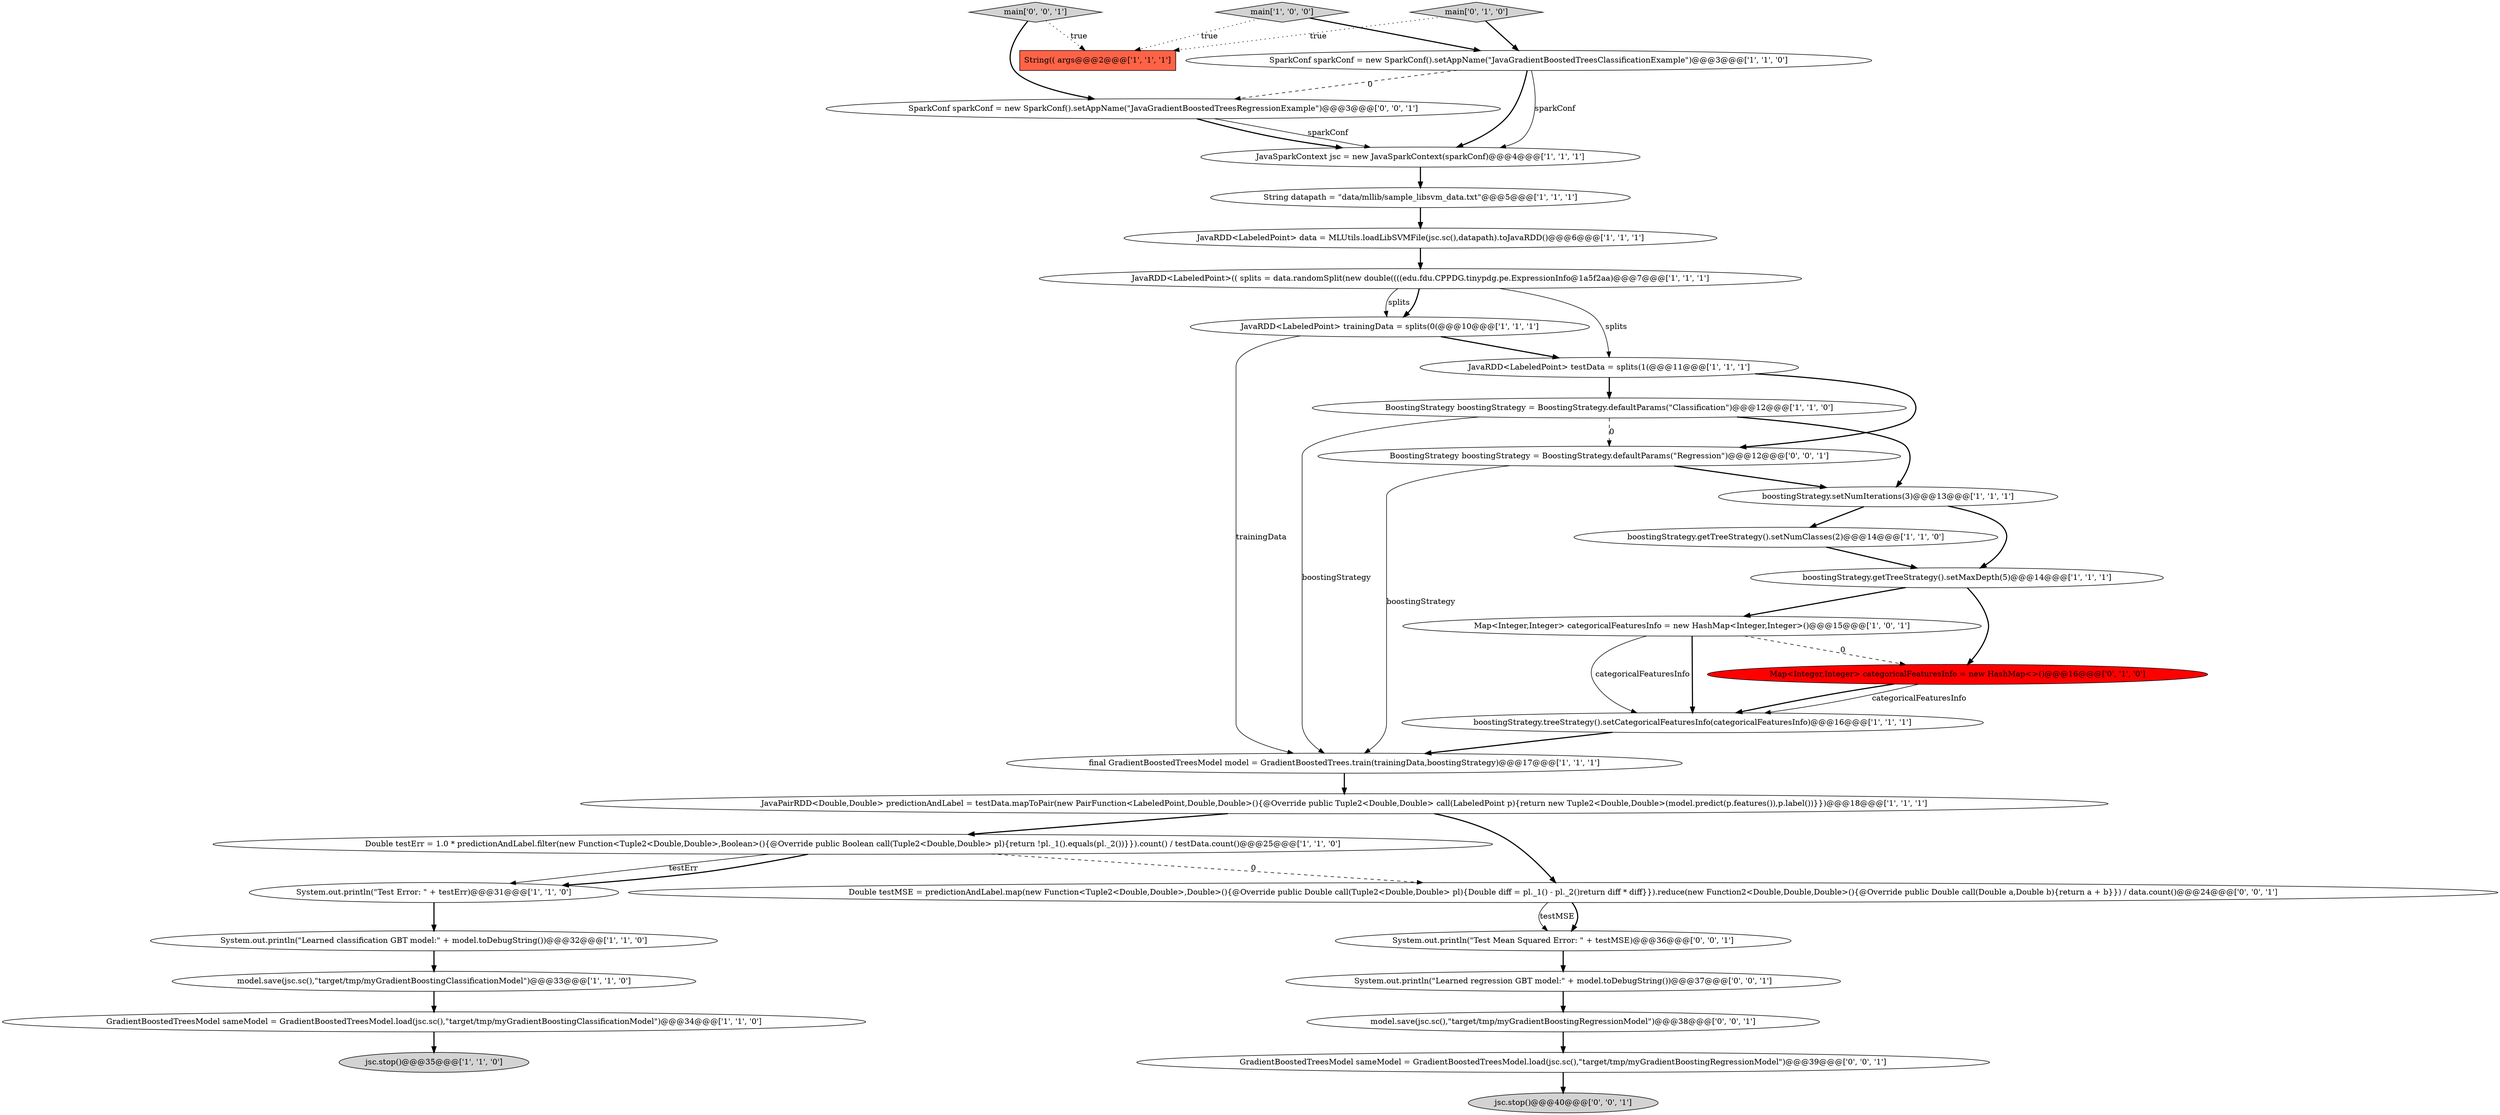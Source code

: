 digraph {
31 [style = filled, label = "main['0', '0', '1']", fillcolor = lightgray, shape = diamond image = "AAA0AAABBB3BBB"];
18 [style = filled, label = "final GradientBoostedTreesModel model = GradientBoostedTrees.train(trainingData,boostingStrategy)@@@17@@@['1', '1', '1']", fillcolor = white, shape = ellipse image = "AAA0AAABBB1BBB"];
28 [style = filled, label = "System.out.println(\"Learned regression GBT model:\" + model.toDebugString())@@@37@@@['0', '0', '1']", fillcolor = white, shape = ellipse image = "AAA0AAABBB3BBB"];
32 [style = filled, label = "jsc.stop()@@@40@@@['0', '0', '1']", fillcolor = lightgray, shape = ellipse image = "AAA0AAABBB3BBB"];
12 [style = filled, label = "jsc.stop()@@@35@@@['1', '1', '0']", fillcolor = lightgray, shape = ellipse image = "AAA0AAABBB1BBB"];
25 [style = filled, label = "SparkConf sparkConf = new SparkConf().setAppName(\"JavaGradientBoostedTreesRegressionExample\")@@@3@@@['0', '0', '1']", fillcolor = white, shape = ellipse image = "AAA0AAABBB3BBB"];
0 [style = filled, label = "boostingStrategy.getTreeStrategy().setNumClasses(2)@@@14@@@['1', '1', '0']", fillcolor = white, shape = ellipse image = "AAA0AAABBB1BBB"];
19 [style = filled, label = "JavaPairRDD<Double,Double> predictionAndLabel = testData.mapToPair(new PairFunction<LabeledPoint,Double,Double>(){@Override public Tuple2<Double,Double> call(LabeledPoint p){return new Tuple2<Double,Double>(model.predict(p.features()),p.label())}})@@@18@@@['1', '1', '1']", fillcolor = white, shape = ellipse image = "AAA0AAABBB1BBB"];
20 [style = filled, label = "Double testErr = 1.0 * predictionAndLabel.filter(new Function<Tuple2<Double,Double>,Boolean>(){@Override public Boolean call(Tuple2<Double,Double> pl){return !pl._1().equals(pl._2())}}).count() / testData.count()@@@25@@@['1', '1', '0']", fillcolor = white, shape = ellipse image = "AAA0AAABBB1BBB"];
7 [style = filled, label = "GradientBoostedTreesModel sameModel = GradientBoostedTreesModel.load(jsc.sc(),\"target/tmp/myGradientBoostingClassificationModel\")@@@34@@@['1', '1', '0']", fillcolor = white, shape = ellipse image = "AAA0AAABBB1BBB"];
10 [style = filled, label = "System.out.println(\"Test Error: \" + testErr)@@@31@@@['1', '1', '0']", fillcolor = white, shape = ellipse image = "AAA0AAABBB1BBB"];
26 [style = filled, label = "System.out.println(\"Test Mean Squared Error: \" + testMSE)@@@36@@@['0', '0', '1']", fillcolor = white, shape = ellipse image = "AAA0AAABBB3BBB"];
23 [style = filled, label = "Map<Integer,Integer> categoricalFeaturesInfo = new HashMap<>()@@@16@@@['0', '1', '0']", fillcolor = red, shape = ellipse image = "AAA1AAABBB2BBB"];
29 [style = filled, label = "model.save(jsc.sc(),\"target/tmp/myGradientBoostingRegressionModel\")@@@38@@@['0', '0', '1']", fillcolor = white, shape = ellipse image = "AAA0AAABBB3BBB"];
1 [style = filled, label = "System.out.println(\"Learned classification GBT model:\" + model.toDebugString())@@@32@@@['1', '1', '0']", fillcolor = white, shape = ellipse image = "AAA0AAABBB1BBB"];
21 [style = filled, label = "SparkConf sparkConf = new SparkConf().setAppName(\"JavaGradientBoostedTreesClassificationExample\")@@@3@@@['1', '1', '0']", fillcolor = white, shape = ellipse image = "AAA0AAABBB1BBB"];
17 [style = filled, label = "JavaRDD<LabeledPoint>(( splits = data.randomSplit(new double((((edu.fdu.CPPDG.tinypdg.pe.ExpressionInfo@1a5f2aa)@@@7@@@['1', '1', '1']", fillcolor = white, shape = ellipse image = "AAA0AAABBB1BBB"];
8 [style = filled, label = "model.save(jsc.sc(),\"target/tmp/myGradientBoostingClassificationModel\")@@@33@@@['1', '1', '0']", fillcolor = white, shape = ellipse image = "AAA0AAABBB1BBB"];
14 [style = filled, label = "String datapath = \"data/mllib/sample_libsvm_data.txt\"@@@5@@@['1', '1', '1']", fillcolor = white, shape = ellipse image = "AAA0AAABBB1BBB"];
4 [style = filled, label = "boostingStrategy.setNumIterations(3)@@@13@@@['1', '1', '1']", fillcolor = white, shape = ellipse image = "AAA0AAABBB1BBB"];
15 [style = filled, label = "JavaRDD<LabeledPoint> trainingData = splits(0(@@@10@@@['1', '1', '1']", fillcolor = white, shape = ellipse image = "AAA0AAABBB1BBB"];
24 [style = filled, label = "main['0', '1', '0']", fillcolor = lightgray, shape = diamond image = "AAA0AAABBB2BBB"];
5 [style = filled, label = "JavaSparkContext jsc = new JavaSparkContext(sparkConf)@@@4@@@['1', '1', '1']", fillcolor = white, shape = ellipse image = "AAA0AAABBB1BBB"];
13 [style = filled, label = "String(( args@@@2@@@['1', '1', '1']", fillcolor = tomato, shape = box image = "AAA0AAABBB1BBB"];
30 [style = filled, label = "GradientBoostedTreesModel sameModel = GradientBoostedTreesModel.load(jsc.sc(),\"target/tmp/myGradientBoostingRegressionModel\")@@@39@@@['0', '0', '1']", fillcolor = white, shape = ellipse image = "AAA0AAABBB3BBB"];
3 [style = filled, label = "main['1', '0', '0']", fillcolor = lightgray, shape = diamond image = "AAA0AAABBB1BBB"];
16 [style = filled, label = "JavaRDD<LabeledPoint> testData = splits(1(@@@11@@@['1', '1', '1']", fillcolor = white, shape = ellipse image = "AAA0AAABBB1BBB"];
2 [style = filled, label = "JavaRDD<LabeledPoint> data = MLUtils.loadLibSVMFile(jsc.sc(),datapath).toJavaRDD()@@@6@@@['1', '1', '1']", fillcolor = white, shape = ellipse image = "AAA0AAABBB1BBB"];
27 [style = filled, label = "BoostingStrategy boostingStrategy = BoostingStrategy.defaultParams(\"Regression\")@@@12@@@['0', '0', '1']", fillcolor = white, shape = ellipse image = "AAA0AAABBB3BBB"];
9 [style = filled, label = "Map<Integer,Integer> categoricalFeaturesInfo = new HashMap<Integer,Integer>()@@@15@@@['1', '0', '1']", fillcolor = white, shape = ellipse image = "AAA0AAABBB1BBB"];
6 [style = filled, label = "boostingStrategy.getTreeStrategy().setMaxDepth(5)@@@14@@@['1', '1', '1']", fillcolor = white, shape = ellipse image = "AAA0AAABBB1BBB"];
11 [style = filled, label = "boostingStrategy.treeStrategy().setCategoricalFeaturesInfo(categoricalFeaturesInfo)@@@16@@@['1', '1', '1']", fillcolor = white, shape = ellipse image = "AAA0AAABBB1BBB"];
22 [style = filled, label = "BoostingStrategy boostingStrategy = BoostingStrategy.defaultParams(\"Classification\")@@@12@@@['1', '1', '0']", fillcolor = white, shape = ellipse image = "AAA0AAABBB1BBB"];
33 [style = filled, label = "Double testMSE = predictionAndLabel.map(new Function<Tuple2<Double,Double>,Double>(){@Override public Double call(Tuple2<Double,Double> pl){Double diff = pl._1() - pl._2()return diff * diff}}).reduce(new Function2<Double,Double,Double>(){@Override public Double call(Double a,Double b){return a + b}}) / data.count()@@@24@@@['0', '0', '1']", fillcolor = white, shape = ellipse image = "AAA0AAABBB3BBB"];
2->17 [style = bold, label=""];
19->33 [style = bold, label=""];
28->29 [style = bold, label=""];
31->25 [style = bold, label=""];
1->8 [style = bold, label=""];
27->18 [style = solid, label="boostingStrategy"];
9->11 [style = bold, label=""];
16->27 [style = bold, label=""];
22->18 [style = solid, label="boostingStrategy"];
29->30 [style = bold, label=""];
0->6 [style = bold, label=""];
7->12 [style = bold, label=""];
4->6 [style = bold, label=""];
6->23 [style = bold, label=""];
15->18 [style = solid, label="trainingData"];
19->20 [style = bold, label=""];
20->10 [style = solid, label="testErr"];
18->19 [style = bold, label=""];
30->32 [style = bold, label=""];
22->27 [style = dashed, label="0"];
5->14 [style = bold, label=""];
16->22 [style = bold, label=""];
15->16 [style = bold, label=""];
9->23 [style = dashed, label="0"];
11->18 [style = bold, label=""];
8->7 [style = bold, label=""];
4->0 [style = bold, label=""];
21->5 [style = solid, label="sparkConf"];
22->4 [style = bold, label=""];
20->10 [style = bold, label=""];
33->26 [style = bold, label=""];
21->5 [style = bold, label=""];
27->4 [style = bold, label=""];
9->11 [style = solid, label="categoricalFeaturesInfo"];
24->21 [style = bold, label=""];
25->5 [style = solid, label="sparkConf"];
23->11 [style = solid, label="categoricalFeaturesInfo"];
17->15 [style = bold, label=""];
21->25 [style = dashed, label="0"];
3->21 [style = bold, label=""];
25->5 [style = bold, label=""];
14->2 [style = bold, label=""];
33->26 [style = solid, label="testMSE"];
31->13 [style = dotted, label="true"];
26->28 [style = bold, label=""];
20->33 [style = dashed, label="0"];
6->9 [style = bold, label=""];
23->11 [style = bold, label=""];
17->15 [style = solid, label="splits"];
10->1 [style = bold, label=""];
17->16 [style = solid, label="splits"];
3->13 [style = dotted, label="true"];
24->13 [style = dotted, label="true"];
}
